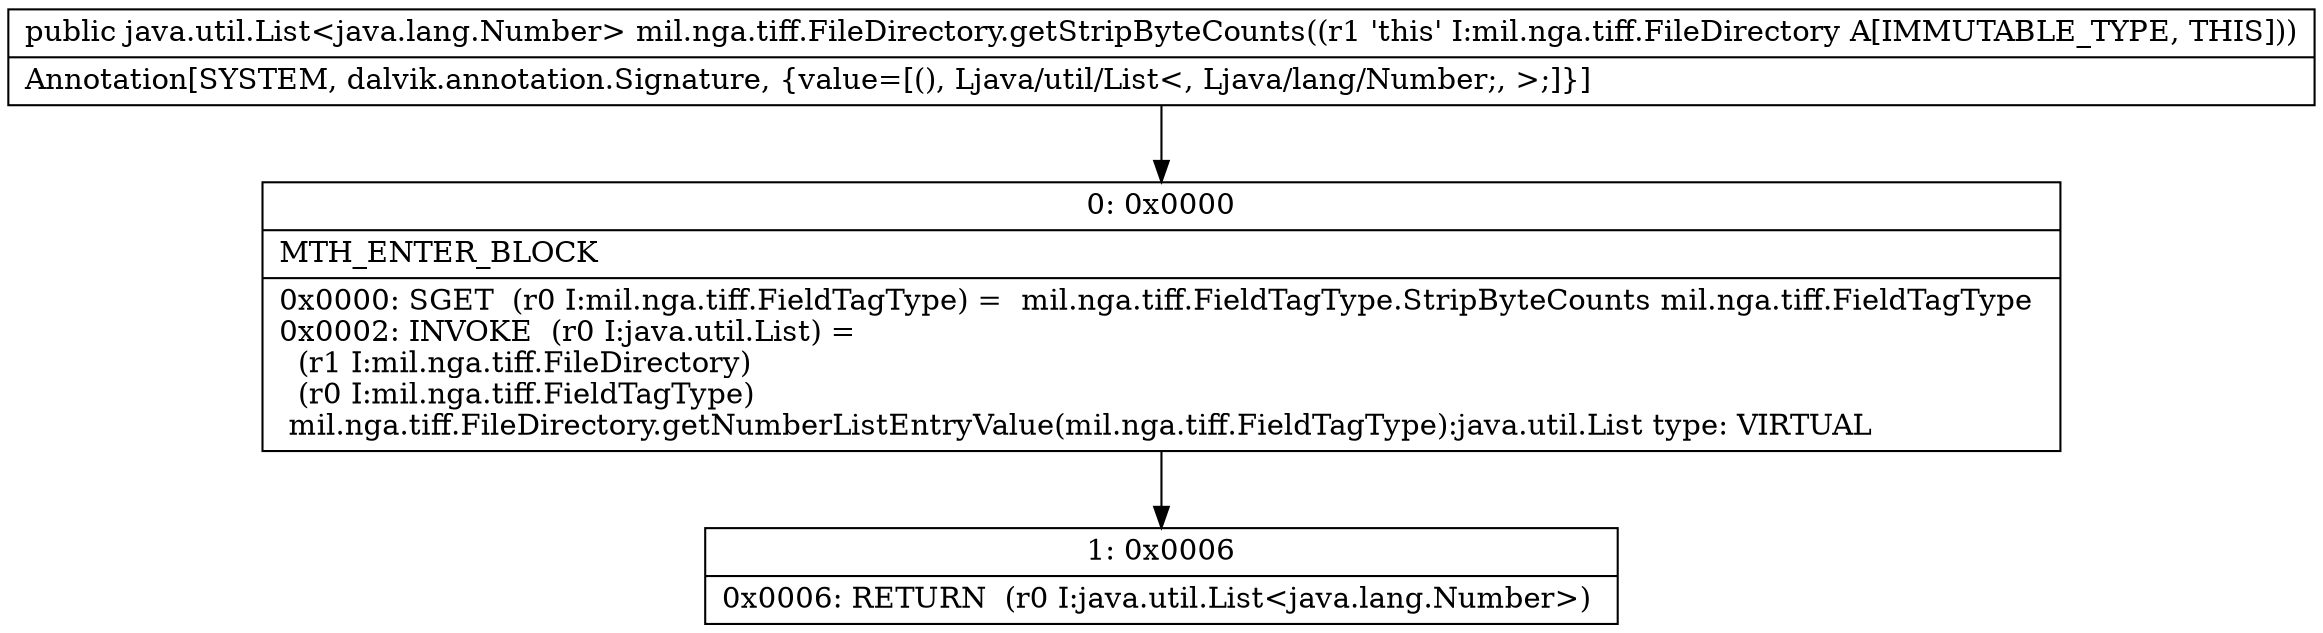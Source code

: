 digraph "CFG formil.nga.tiff.FileDirectory.getStripByteCounts()Ljava\/util\/List;" {
Node_0 [shape=record,label="{0\:\ 0x0000|MTH_ENTER_BLOCK\l|0x0000: SGET  (r0 I:mil.nga.tiff.FieldTagType) =  mil.nga.tiff.FieldTagType.StripByteCounts mil.nga.tiff.FieldTagType \l0x0002: INVOKE  (r0 I:java.util.List) = \l  (r1 I:mil.nga.tiff.FileDirectory)\l  (r0 I:mil.nga.tiff.FieldTagType)\l mil.nga.tiff.FileDirectory.getNumberListEntryValue(mil.nga.tiff.FieldTagType):java.util.List type: VIRTUAL \l}"];
Node_1 [shape=record,label="{1\:\ 0x0006|0x0006: RETURN  (r0 I:java.util.List\<java.lang.Number\>) \l}"];
MethodNode[shape=record,label="{public java.util.List\<java.lang.Number\> mil.nga.tiff.FileDirectory.getStripByteCounts((r1 'this' I:mil.nga.tiff.FileDirectory A[IMMUTABLE_TYPE, THIS]))  | Annotation[SYSTEM, dalvik.annotation.Signature, \{value=[(), Ljava\/util\/List\<, Ljava\/lang\/Number;, \>;]\}]\l}"];
MethodNode -> Node_0;
Node_0 -> Node_1;
}

